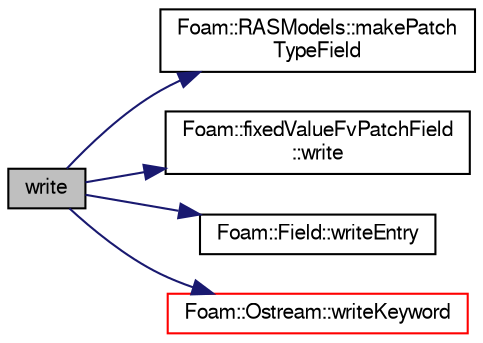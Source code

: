 digraph "write"
{
  bgcolor="transparent";
  edge [fontname="FreeSans",fontsize="10",labelfontname="FreeSans",labelfontsize="10"];
  node [fontname="FreeSans",fontsize="10",shape=record];
  rankdir="LR";
  Node606 [label="write",height=0.2,width=0.4,color="black", fillcolor="grey75", style="filled", fontcolor="black"];
  Node606 -> Node607 [color="midnightblue",fontsize="10",style="solid",fontname="FreeSans"];
  Node607 [label="Foam::RASModels::makePatch\lTypeField",height=0.2,width=0.4,color="black",URL="$a21188.html#a19debe208f856de9b1ee1388c1223f0a"];
  Node606 -> Node608 [color="midnightblue",fontsize="10",style="solid",fontname="FreeSans"];
  Node608 [label="Foam::fixedValueFvPatchField\l::write",height=0.2,width=0.4,color="black",URL="$a21986.html#a293fdfec8bdfbd5c3913ab4c9f3454ff",tooltip="Write. "];
  Node606 -> Node609 [color="midnightblue",fontsize="10",style="solid",fontname="FreeSans"];
  Node609 [label="Foam::Field::writeEntry",height=0.2,width=0.4,color="black",URL="$a26466.html#a7c03447f7f0471351fe57a41b62c8686",tooltip="Write the field as a dictionary entry. "];
  Node606 -> Node610 [color="midnightblue",fontsize="10",style="solid",fontname="FreeSans"];
  Node610 [label="Foam::Ostream::writeKeyword",height=0.2,width=0.4,color="red",URL="$a26238.html#a3c58b2bb9174ea3c4a5fa58095d1290e",tooltip="Write the keyword followed by an appropriate indentation. "];
}
